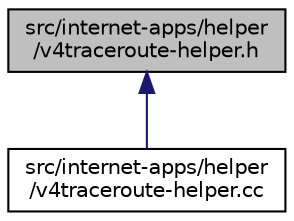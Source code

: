 digraph "src/internet-apps/helper/v4traceroute-helper.h"
{
 // LATEX_PDF_SIZE
  edge [fontname="Helvetica",fontsize="10",labelfontname="Helvetica",labelfontsize="10"];
  node [fontname="Helvetica",fontsize="10",shape=record];
  Node1 [label="src/internet-apps/helper\l/v4traceroute-helper.h",height=0.2,width=0.4,color="black", fillcolor="grey75", style="filled", fontcolor="black",tooltip=" "];
  Node1 -> Node2 [dir="back",color="midnightblue",fontsize="10",style="solid",fontname="Helvetica"];
  Node2 [label="src/internet-apps/helper\l/v4traceroute-helper.cc",height=0.2,width=0.4,color="black", fillcolor="white", style="filled",URL="$v4traceroute-helper_8cc.html",tooltip=" "];
}
